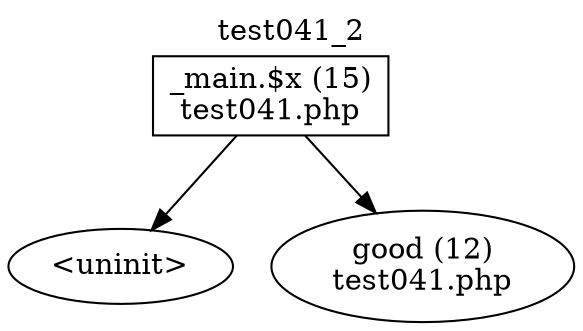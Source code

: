 digraph cfg {
  label="test041_2";
  labelloc=t;
  n1 [shape=box, label="_main.$x (15)\ntest041.php"];
  n2 [shape=ellipse, label="<uninit>"];
  n3 [shape=ellipse, label="good (12)\ntest041.php"];
  n1 -> n2;
  n1 -> n3;
}

